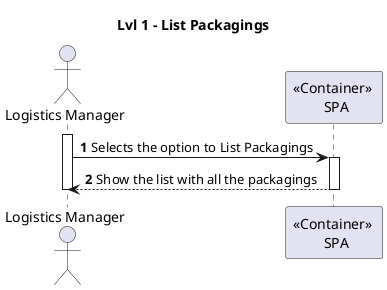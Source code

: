 @startuml USA02

title Lvl 1 - List Packagings


autonumber
actor "Logistics Manager" as LM
participant "<< Container >> \n SPA" as S

activate LM
LM -> S : Selects the option to List Packagings
activate S
S --> LM : Show the list with all the packagings
deactivate S

deactivate LM

@enduml